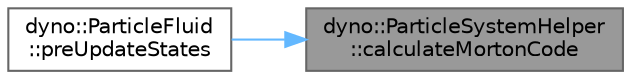 digraph "dyno::ParticleSystemHelper::calculateMortonCode"
{
 // LATEX_PDF_SIZE
  bgcolor="transparent";
  edge [fontname=Helvetica,fontsize=10,labelfontname=Helvetica,labelfontsize=10];
  node [fontname=Helvetica,fontsize=10,shape=box,height=0.2,width=0.4];
  rankdir="RL";
  Node1 [id="Node000001",label="dyno::ParticleSystemHelper\l::calculateMortonCode",height=0.2,width=0.4,color="gray40", fillcolor="grey60", style="filled", fontcolor="black",tooltip=" "];
  Node1 -> Node2 [id="edge1_Node000001_Node000002",dir="back",color="steelblue1",style="solid",tooltip=" "];
  Node2 [id="Node000002",label="dyno::ParticleFluid\l::preUpdateStates",height=0.2,width=0.4,color="grey40", fillcolor="white", style="filled",URL="$classdyno_1_1_particle_fluid.html#a745cfa9d3b5e9c58319f29492cce1275",tooltip=" "];
}
